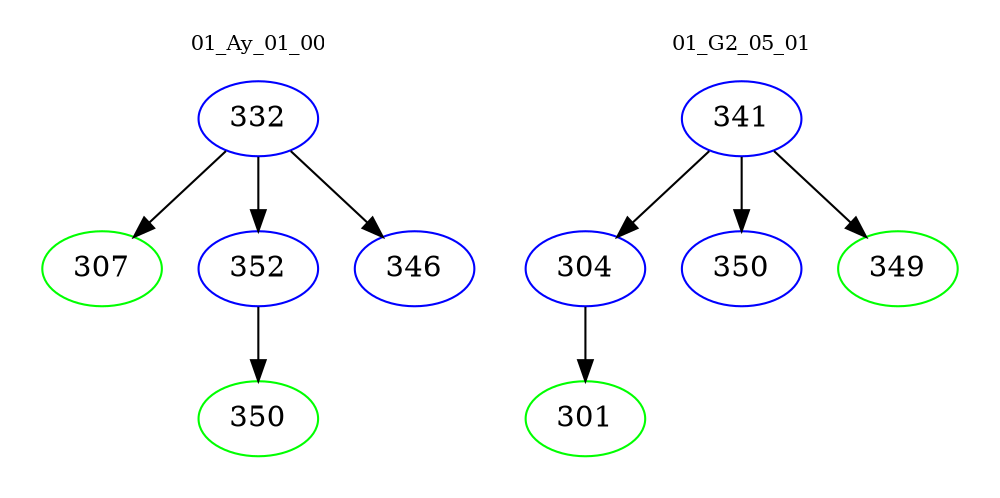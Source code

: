 digraph{
subgraph cluster_0 {
color = white
label = "01_Ay_01_00";
fontsize=10;
T0_332 [label="332", color="blue"]
T0_332 -> T0_307 [color="black"]
T0_307 [label="307", color="green"]
T0_332 -> T0_352 [color="black"]
T0_352 [label="352", color="blue"]
T0_352 -> T0_350 [color="black"]
T0_350 [label="350", color="green"]
T0_332 -> T0_346 [color="black"]
T0_346 [label="346", color="blue"]
}
subgraph cluster_1 {
color = white
label = "01_G2_05_01";
fontsize=10;
T1_341 [label="341", color="blue"]
T1_341 -> T1_304 [color="black"]
T1_304 [label="304", color="blue"]
T1_304 -> T1_301 [color="black"]
T1_301 [label="301", color="green"]
T1_341 -> T1_350 [color="black"]
T1_350 [label="350", color="blue"]
T1_341 -> T1_349 [color="black"]
T1_349 [label="349", color="green"]
}
}
